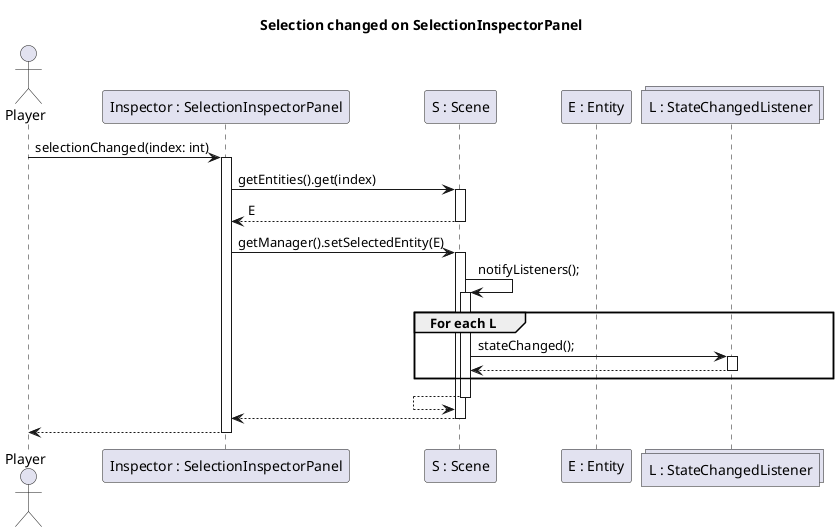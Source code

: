 @startuml

title Selection changed on SelectionInspectorPanel

actor Player

participant "Inspector : SelectionInspectorPanel" as I

Player -> I : selectionChanged(index: int)
activate I

participant "S : Scene" as S

participant "E : Entity" as E

I -> S : getEntities().get(index)
activate S

I <-- S : E
deactivate S

I -> S : getManager().setSelectedEntity(E)
activate S

S->S :notifyListeners();
activate S

collections "L : StateChangedListener" as L

group For each L
S->L :stateChanged();
activate L

S<--L
deactivate L
end 

S<--S
deactivate S

I <-- S
deactivate S

Player <-- I
deactivate I


@enduml